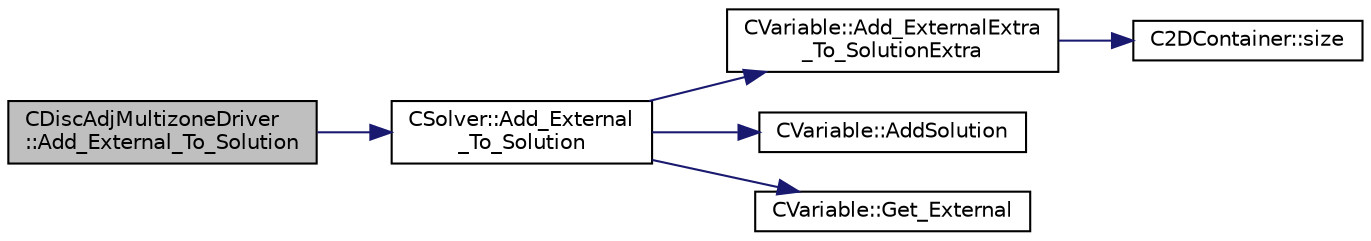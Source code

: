 digraph "CDiscAdjMultizoneDriver::Add_External_To_Solution"
{
 // LATEX_PDF_SIZE
  edge [fontname="Helvetica",fontsize="10",labelfontname="Helvetica",labelfontsize="10"];
  node [fontname="Helvetica",fontsize="10",shape=record];
  rankdir="LR";
  Node1 [label="CDiscAdjMultizoneDriver\l::Add_External_To_Solution",height=0.2,width=0.4,color="black", fillcolor="grey75", style="filled", fontcolor="black",tooltip="Add External_Old vector to Solution."];
  Node1 -> Node2 [color="midnightblue",fontsize="10",style="solid",fontname="Helvetica"];
  Node2 [label="CSolver::Add_External\l_To_Solution",height=0.2,width=0.4,color="black", fillcolor="white", style="filled",URL="$classCSolver.html#a0ece4e9ec78dcbcb3b9d980f01f7b17c",tooltip="Add External to Solution vector."];
  Node2 -> Node3 [color="midnightblue",fontsize="10",style="solid",fontname="Helvetica"];
  Node3 [label="CVariable::Add_ExternalExtra\l_To_SolutionExtra",height=0.2,width=0.4,color="black", fillcolor="white", style="filled",URL="$classCVariable.html#a763268a9c4a2e25b871117743251463c",tooltip="Add the external contribution to the solution for the extra adjoint solutions."];
  Node3 -> Node4 [color="midnightblue",fontsize="10",style="solid",fontname="Helvetica"];
  Node4 [label="C2DContainer::size",height=0.2,width=0.4,color="black", fillcolor="white", style="filled",URL="$classC2DContainer.html#a8278113dbcf54123f9852e7e44583759",tooltip=" "];
  Node2 -> Node5 [color="midnightblue",fontsize="10",style="solid",fontname="Helvetica"];
  Node5 [label="CVariable::AddSolution",height=0.2,width=0.4,color="black", fillcolor="white", style="filled",URL="$classCVariable.html#acb44f7d71d6e55b18bd008b704327f4a",tooltip="Add a value to the solution."];
  Node2 -> Node6 [color="midnightblue",fontsize="10",style="solid",fontname="Helvetica"];
  Node6 [label="CVariable::Get_External",height=0.2,width=0.4,color="black", fillcolor="white", style="filled",URL="$classCVariable.html#a0c4aaa259185240b2af9be0dbede091e",tooltip="Get the external contributions of the problem."];
}
